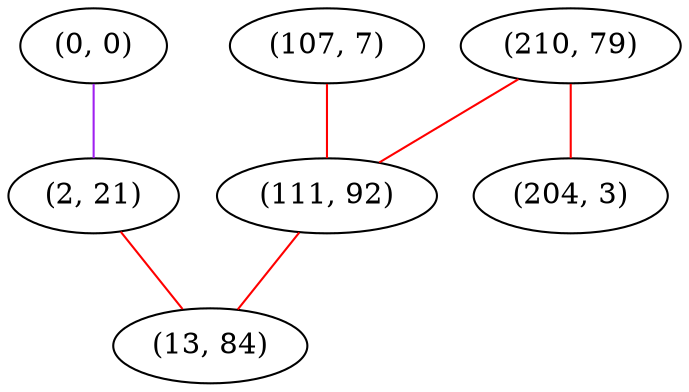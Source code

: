 graph "" {
"(107, 7)";
"(0, 0)";
"(210, 79)";
"(2, 21)";
"(111, 92)";
"(13, 84)";
"(204, 3)";
"(107, 7)" -- "(111, 92)"  [color=red, key=0, weight=1];
"(0, 0)" -- "(2, 21)"  [color=purple, key=0, weight=4];
"(210, 79)" -- "(111, 92)"  [color=red, key=0, weight=1];
"(210, 79)" -- "(204, 3)"  [color=red, key=0, weight=1];
"(2, 21)" -- "(13, 84)"  [color=red, key=0, weight=1];
"(111, 92)" -- "(13, 84)"  [color=red, key=0, weight=1];
}
